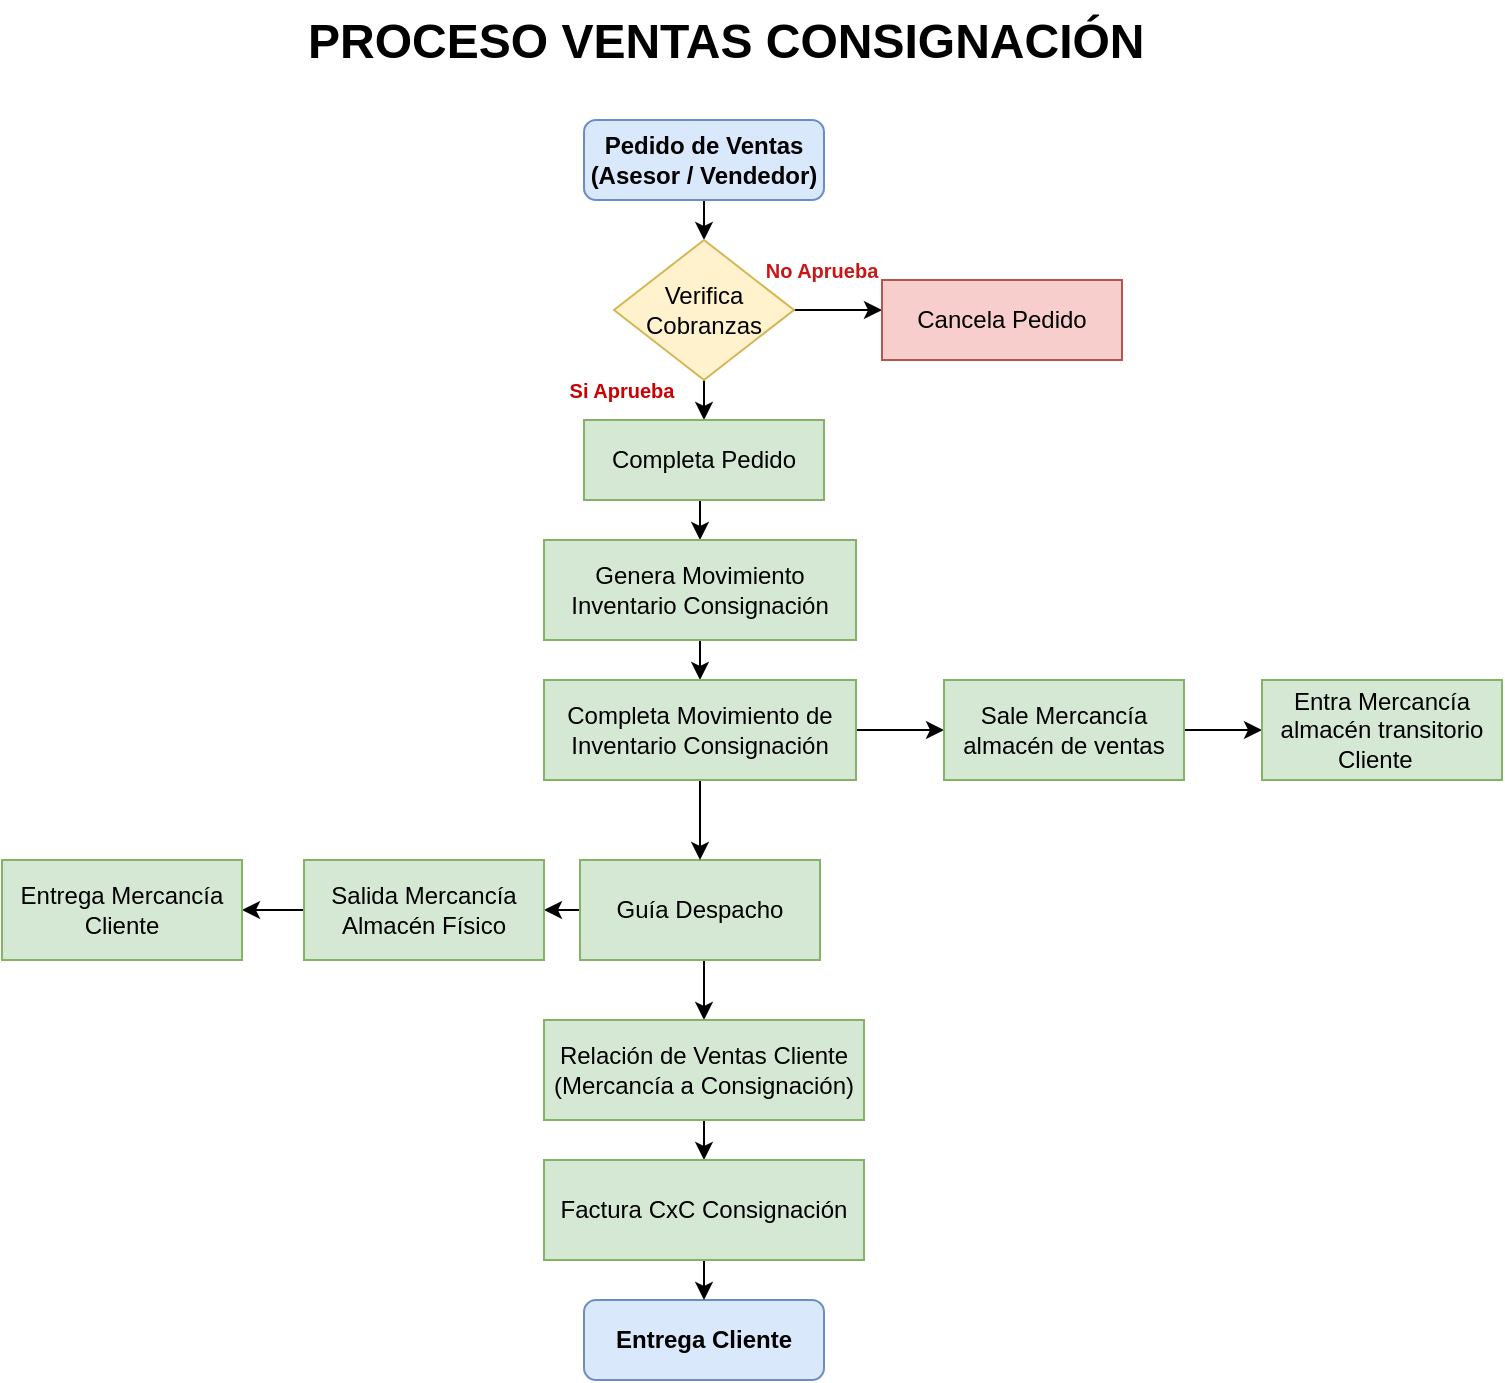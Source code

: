 <mxfile version="24.3.1" type="github">
  <diagram id="C5RBs43oDa-KdzZeNtuy" name="Page-1">
    <mxGraphModel dx="880" dy="460" grid="1" gridSize="10" guides="1" tooltips="1" connect="1" arrows="1" fold="1" page="1" pageScale="1" pageWidth="827" pageHeight="1169" math="0" shadow="0">
      <root>
        <mxCell id="WIyWlLk6GJQsqaUBKTNV-0" />
        <mxCell id="WIyWlLk6GJQsqaUBKTNV-1" parent="WIyWlLk6GJQsqaUBKTNV-0" />
        <mxCell id="XN2w0pDdBCyBByruVOo4-11" style="edgeStyle=orthogonalEdgeStyle;rounded=0;orthogonalLoop=1;jettySize=auto;html=1;exitX=0.5;exitY=1;exitDx=0;exitDy=0;entryX=0.5;entryY=0;entryDx=0;entryDy=0;" edge="1" parent="WIyWlLk6GJQsqaUBKTNV-1" source="WIyWlLk6GJQsqaUBKTNV-3" target="LbvMlj1gCTwGpWhYF-W6-6">
          <mxGeometry relative="1" as="geometry" />
        </mxCell>
        <mxCell id="WIyWlLk6GJQsqaUBKTNV-3" value="&lt;b&gt;Pedido de Ventas&lt;/b&gt;&lt;div&gt;&lt;b&gt;(Asesor / Vendedor)&lt;/b&gt;&lt;/div&gt;" style="rounded=1;whiteSpace=wrap;html=1;fontSize=12;glass=0;strokeWidth=1;shadow=0;fillColor=#dae8fc;strokeColor=#6c8ebf;" parent="WIyWlLk6GJQsqaUBKTNV-1" vertex="1">
          <mxGeometry x="341" y="60" width="120" height="40" as="geometry" />
        </mxCell>
        <mxCell id="XN2w0pDdBCyBByruVOo4-9" style="edgeStyle=orthogonalEdgeStyle;rounded=0;orthogonalLoop=1;jettySize=auto;html=1;exitX=1;exitY=0.5;exitDx=0;exitDy=0;" edge="1" parent="WIyWlLk6GJQsqaUBKTNV-1" source="LbvMlj1gCTwGpWhYF-W6-6">
          <mxGeometry relative="1" as="geometry">
            <mxPoint x="490" y="155" as="targetPoint" />
          </mxGeometry>
        </mxCell>
        <mxCell id="XN2w0pDdBCyBByruVOo4-10" style="edgeStyle=orthogonalEdgeStyle;rounded=0;orthogonalLoop=1;jettySize=auto;html=1;exitX=0.5;exitY=1;exitDx=0;exitDy=0;entryX=0.5;entryY=0;entryDx=0;entryDy=0;" edge="1" parent="WIyWlLk6GJQsqaUBKTNV-1" source="LbvMlj1gCTwGpWhYF-W6-6" target="LbvMlj1gCTwGpWhYF-W6-31">
          <mxGeometry relative="1" as="geometry" />
        </mxCell>
        <mxCell id="LbvMlj1gCTwGpWhYF-W6-6" value="Verifica Cobranzas" style="rhombus;whiteSpace=wrap;html=1;fillColor=#fff2cc;strokeColor=#d6b656;" parent="WIyWlLk6GJQsqaUBKTNV-1" vertex="1">
          <mxGeometry x="356" y="120" width="90" height="70" as="geometry" />
        </mxCell>
        <mxCell id="LbvMlj1gCTwGpWhYF-W6-21" value="&lt;font color=&quot;#ca1616&quot; style=&quot;font-size: 10px;&quot;&gt;&lt;b&gt;No Aprueba&lt;/b&gt;&lt;/font&gt;" style="text;html=1;align=center;verticalAlign=middle;whiteSpace=wrap;rounded=0;" parent="WIyWlLk6GJQsqaUBKTNV-1" vertex="1">
          <mxGeometry x="430" y="120" width="60" height="30" as="geometry" />
        </mxCell>
        <mxCell id="LbvMlj1gCTwGpWhYF-W6-24" value="&lt;font color=&quot;#cc0000&quot; style=&quot;font-size: 10px;&quot;&gt;&lt;b&gt;Si Aprueba&lt;/b&gt;&lt;/font&gt;" style="text;html=1;align=center;verticalAlign=middle;whiteSpace=wrap;rounded=0;" parent="WIyWlLk6GJQsqaUBKTNV-1" vertex="1">
          <mxGeometry x="330" y="180" width="60" height="30" as="geometry" />
        </mxCell>
        <mxCell id="LbvMlj1gCTwGpWhYF-W6-25" value="Cancela Pedido" style="rounded=0;whiteSpace=wrap;html=1;fillColor=#f8cecc;strokeColor=#b85450;" parent="WIyWlLk6GJQsqaUBKTNV-1" vertex="1">
          <mxGeometry x="490" y="140" width="120" height="40" as="geometry" />
        </mxCell>
        <mxCell id="TdNWlox60DfVPguthIeo-17" style="edgeStyle=orthogonalEdgeStyle;rounded=0;orthogonalLoop=1;jettySize=auto;html=1;exitX=0.5;exitY=1;exitDx=0;exitDy=0;entryX=0.5;entryY=0;entryDx=0;entryDy=0;" parent="WIyWlLk6GJQsqaUBKTNV-1" source="LbvMlj1gCTwGpWhYF-W6-31" target="LbvMlj1gCTwGpWhYF-W6-36" edge="1">
          <mxGeometry relative="1" as="geometry" />
        </mxCell>
        <mxCell id="LbvMlj1gCTwGpWhYF-W6-31" value="Completa Pedido" style="rounded=0;whiteSpace=wrap;html=1;fillColor=#d5e8d4;strokeColor=#82b366;" parent="WIyWlLk6GJQsqaUBKTNV-1" vertex="1">
          <mxGeometry x="341" y="210" width="120" height="40" as="geometry" />
        </mxCell>
        <mxCell id="TdNWlox60DfVPguthIeo-18" style="edgeStyle=orthogonalEdgeStyle;rounded=0;orthogonalLoop=1;jettySize=auto;html=1;exitX=0.5;exitY=1;exitDx=0;exitDy=0;entryX=0.5;entryY=0;entryDx=0;entryDy=0;" parent="WIyWlLk6GJQsqaUBKTNV-1" source="LbvMlj1gCTwGpWhYF-W6-36" target="TdNWlox60DfVPguthIeo-6" edge="1">
          <mxGeometry relative="1" as="geometry" />
        </mxCell>
        <mxCell id="LbvMlj1gCTwGpWhYF-W6-36" value="Genera Movimiento Inventario Consignación" style="rounded=0;whiteSpace=wrap;html=1;fillColor=#d5e8d4;strokeColor=#82b366;" parent="WIyWlLk6GJQsqaUBKTNV-1" vertex="1">
          <mxGeometry x="321" y="270" width="156" height="50" as="geometry" />
        </mxCell>
        <mxCell id="TdNWlox60DfVPguthIeo-15" style="edgeStyle=orthogonalEdgeStyle;rounded=0;orthogonalLoop=1;jettySize=auto;html=1;exitX=0;exitY=0.5;exitDx=0;exitDy=0;entryX=1;entryY=0.5;entryDx=0;entryDy=0;" parent="WIyWlLk6GJQsqaUBKTNV-1" source="LbvMlj1gCTwGpWhYF-W6-50" target="TdNWlox60DfVPguthIeo-11" edge="1">
          <mxGeometry relative="1" as="geometry" />
        </mxCell>
        <mxCell id="XN2w0pDdBCyBByruVOo4-2" style="edgeStyle=orthogonalEdgeStyle;rounded=0;orthogonalLoop=1;jettySize=auto;html=1;exitX=0.5;exitY=1;exitDx=0;exitDy=0;entryX=0.5;entryY=0;entryDx=0;entryDy=0;" edge="1" parent="WIyWlLk6GJQsqaUBKTNV-1" source="LbvMlj1gCTwGpWhYF-W6-50" target="TdNWlox60DfVPguthIeo-19">
          <mxGeometry relative="1" as="geometry" />
        </mxCell>
        <mxCell id="LbvMlj1gCTwGpWhYF-W6-50" value="Guía Despacho" style="rounded=0;whiteSpace=wrap;html=1;fillColor=#d5e8d4;strokeColor=#82b366;" parent="WIyWlLk6GJQsqaUBKTNV-1" vertex="1">
          <mxGeometry x="339" y="430" width="120" height="50" as="geometry" />
        </mxCell>
        <mxCell id="LbvMlj1gCTwGpWhYF-W6-52" value="&lt;b&gt;Entrega Cliente&lt;/b&gt;" style="rounded=1;whiteSpace=wrap;html=1;fontSize=12;glass=0;strokeWidth=1;shadow=0;fillColor=#dae8fc;strokeColor=#6c8ebf;" parent="WIyWlLk6GJQsqaUBKTNV-1" vertex="1">
          <mxGeometry x="341" y="650" width="120" height="40" as="geometry" />
        </mxCell>
        <mxCell id="LbvMlj1gCTwGpWhYF-W6-57" value="&lt;h1 style=&quot;margin-top: 0px;&quot;&gt;PROCESO VENTAS CONSIGNACIÓN&lt;/h1&gt;" style="text;html=1;whiteSpace=wrap;overflow=hidden;rounded=0;" parent="WIyWlLk6GJQsqaUBKTNV-1" vertex="1">
          <mxGeometry x="201" width="440" height="40" as="geometry" />
        </mxCell>
        <mxCell id="TdNWlox60DfVPguthIeo-14" style="edgeStyle=orthogonalEdgeStyle;rounded=0;orthogonalLoop=1;jettySize=auto;html=1;exitX=0.5;exitY=1;exitDx=0;exitDy=0;" parent="WIyWlLk6GJQsqaUBKTNV-1" source="TdNWlox60DfVPguthIeo-6" target="LbvMlj1gCTwGpWhYF-W6-50" edge="1">
          <mxGeometry relative="1" as="geometry" />
        </mxCell>
        <mxCell id="XN2w0pDdBCyBByruVOo4-5" style="edgeStyle=orthogonalEdgeStyle;rounded=0;orthogonalLoop=1;jettySize=auto;html=1;exitX=1;exitY=0.5;exitDx=0;exitDy=0;entryX=0;entryY=0.5;entryDx=0;entryDy=0;" edge="1" parent="WIyWlLk6GJQsqaUBKTNV-1" source="TdNWlox60DfVPguthIeo-6" target="TdNWlox60DfVPguthIeo-7">
          <mxGeometry relative="1" as="geometry" />
        </mxCell>
        <mxCell id="TdNWlox60DfVPguthIeo-6" value="Completa Movimiento de Inventario Consignación" style="rounded=0;whiteSpace=wrap;html=1;fillColor=#d5e8d4;strokeColor=#82b366;" parent="WIyWlLk6GJQsqaUBKTNV-1" vertex="1">
          <mxGeometry x="321" y="340" width="156" height="50" as="geometry" />
        </mxCell>
        <mxCell id="XN2w0pDdBCyBByruVOo4-6" style="edgeStyle=orthogonalEdgeStyle;rounded=0;orthogonalLoop=1;jettySize=auto;html=1;exitX=1;exitY=0.5;exitDx=0;exitDy=0;entryX=0;entryY=0.5;entryDx=0;entryDy=0;" edge="1" parent="WIyWlLk6GJQsqaUBKTNV-1" source="TdNWlox60DfVPguthIeo-7" target="TdNWlox60DfVPguthIeo-8">
          <mxGeometry relative="1" as="geometry" />
        </mxCell>
        <mxCell id="TdNWlox60DfVPguthIeo-7" value="Sale Mercancía almacén de ventas" style="rounded=0;whiteSpace=wrap;html=1;fillColor=#d5e8d4;strokeColor=#82b366;" parent="WIyWlLk6GJQsqaUBKTNV-1" vertex="1">
          <mxGeometry x="521" y="340" width="120" height="50" as="geometry" />
        </mxCell>
        <mxCell id="TdNWlox60DfVPguthIeo-8" value="Entra Mercancía almacén transitorio Cliente&amp;nbsp;&amp;nbsp;" style="rounded=0;whiteSpace=wrap;html=1;fillColor=#d5e8d4;strokeColor=#82b366;" parent="WIyWlLk6GJQsqaUBKTNV-1" vertex="1">
          <mxGeometry x="680" y="340" width="120" height="50" as="geometry" />
        </mxCell>
        <mxCell id="TdNWlox60DfVPguthIeo-16" style="edgeStyle=orthogonalEdgeStyle;rounded=0;orthogonalLoop=1;jettySize=auto;html=1;exitX=0;exitY=0.5;exitDx=0;exitDy=0;entryX=1;entryY=0.5;entryDx=0;entryDy=0;" parent="WIyWlLk6GJQsqaUBKTNV-1" source="TdNWlox60DfVPguthIeo-11" target="TdNWlox60DfVPguthIeo-12" edge="1">
          <mxGeometry relative="1" as="geometry" />
        </mxCell>
        <mxCell id="TdNWlox60DfVPguthIeo-11" value="Salida Mercancía Almacén Físico" style="rounded=0;whiteSpace=wrap;html=1;fillColor=#d5e8d4;strokeColor=#82b366;" parent="WIyWlLk6GJQsqaUBKTNV-1" vertex="1">
          <mxGeometry x="201" y="430" width="120" height="50" as="geometry" />
        </mxCell>
        <mxCell id="TdNWlox60DfVPguthIeo-12" value="Entrega Mercancía Cliente" style="rounded=0;whiteSpace=wrap;html=1;fillColor=#d5e8d4;strokeColor=#82b366;" parent="WIyWlLk6GJQsqaUBKTNV-1" vertex="1">
          <mxGeometry x="50" y="430" width="120" height="50" as="geometry" />
        </mxCell>
        <mxCell id="XN2w0pDdBCyBByruVOo4-3" style="edgeStyle=orthogonalEdgeStyle;rounded=0;orthogonalLoop=1;jettySize=auto;html=1;exitX=0.5;exitY=1;exitDx=0;exitDy=0;entryX=0.5;entryY=0;entryDx=0;entryDy=0;" edge="1" parent="WIyWlLk6GJQsqaUBKTNV-1" source="TdNWlox60DfVPguthIeo-19" target="XN2w0pDdBCyBByruVOo4-1">
          <mxGeometry relative="1" as="geometry" />
        </mxCell>
        <mxCell id="TdNWlox60DfVPguthIeo-19" value="Relación de Ventas Cliente (Mercancía a Consignación)" style="rounded=0;whiteSpace=wrap;html=1;fillColor=#d5e8d4;strokeColor=#82b366;" parent="WIyWlLk6GJQsqaUBKTNV-1" vertex="1">
          <mxGeometry x="321" y="510" width="160" height="50" as="geometry" />
        </mxCell>
        <mxCell id="XN2w0pDdBCyBByruVOo4-4" style="edgeStyle=orthogonalEdgeStyle;rounded=0;orthogonalLoop=1;jettySize=auto;html=1;exitX=0.5;exitY=1;exitDx=0;exitDy=0;entryX=0.5;entryY=0;entryDx=0;entryDy=0;" edge="1" parent="WIyWlLk6GJQsqaUBKTNV-1" source="XN2w0pDdBCyBByruVOo4-1" target="LbvMlj1gCTwGpWhYF-W6-52">
          <mxGeometry relative="1" as="geometry" />
        </mxCell>
        <mxCell id="XN2w0pDdBCyBByruVOo4-1" value="Factura CxC Consignación" style="rounded=0;whiteSpace=wrap;html=1;fillColor=#d5e8d4;strokeColor=#82b366;" vertex="1" parent="WIyWlLk6GJQsqaUBKTNV-1">
          <mxGeometry x="321" y="580" width="160" height="50" as="geometry" />
        </mxCell>
      </root>
    </mxGraphModel>
  </diagram>
</mxfile>
